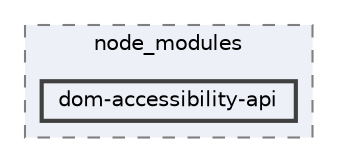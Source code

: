 digraph "pkiclassroomrescheduler/src/main/frontend/node_modules/dom-accessibility-api"
{
 // LATEX_PDF_SIZE
  bgcolor="transparent";
  edge [fontname=Helvetica,fontsize=10,labelfontname=Helvetica,labelfontsize=10];
  node [fontname=Helvetica,fontsize=10,shape=box,height=0.2,width=0.4];
  compound=true
  subgraph clusterdir_72953eda66ccb3a2722c28e1c3e6c23b {
    graph [ bgcolor="#edf0f7", pencolor="grey50", label="node_modules", fontname=Helvetica,fontsize=10 style="filled,dashed", URL="dir_72953eda66ccb3a2722c28e1c3e6c23b.html",tooltip=""]
  dir_d46c34ce2837bc0fda8849758b2db63c [label="dom-accessibility-api", fillcolor="#edf0f7", color="grey25", style="filled,bold", URL="dir_d46c34ce2837bc0fda8849758b2db63c.html",tooltip=""];
  }
}
